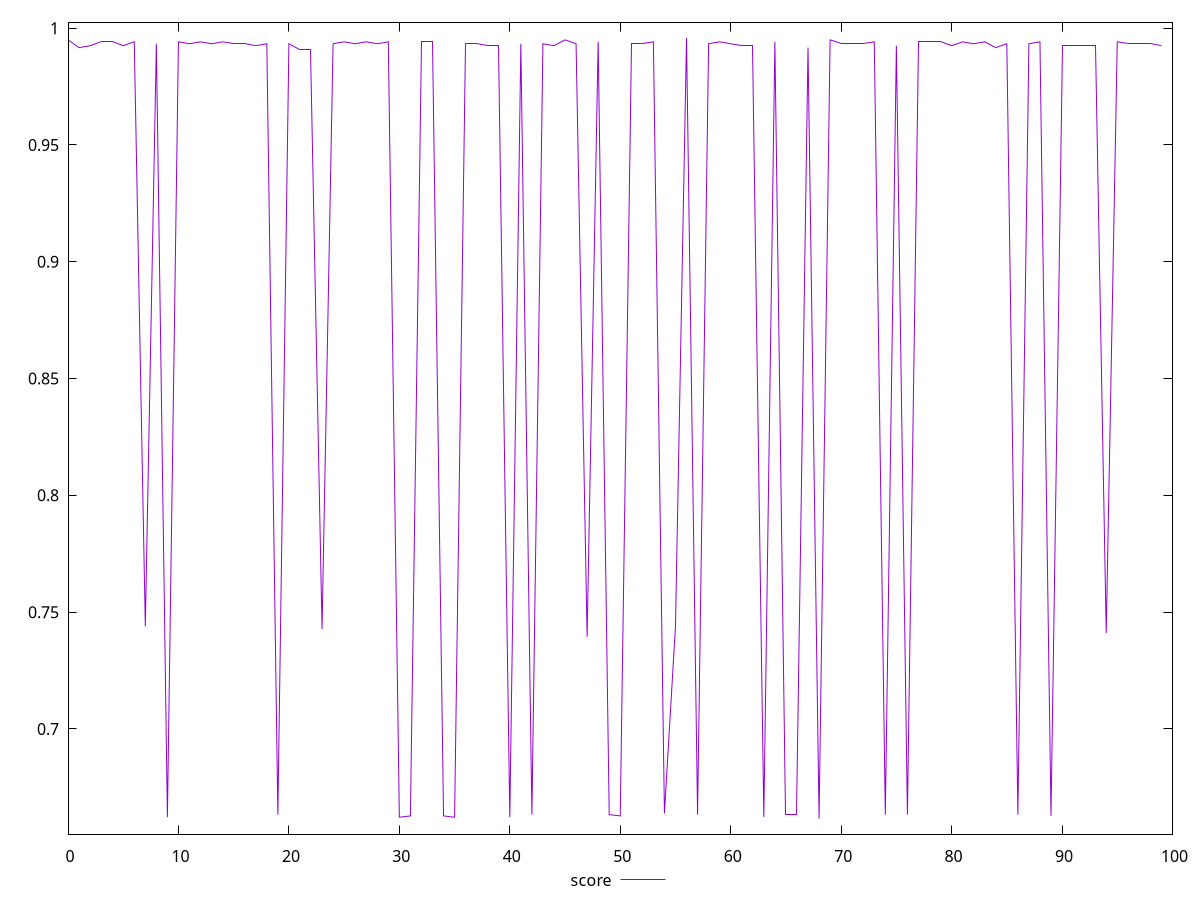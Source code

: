 reset
set terminal svg size 640, 490 enhanced background rgb 'white'
set output "reprap/render-blocking-resources/samples/pages+cached+noexternal+nofonts/score/values.svg"

$score <<EOF
0 0.995
1 0.9916666666666667
2 0.9925
3 0.9941666666666666
4 0.9941666666666666
5 0.9925
6 0.9941666666666666
7 0.7438888888888889
8 0.9933333333333333
9 0.6622222222222223
10 0.9941666666666666
11 0.9933333333333333
12 0.9941666666666666
13 0.9933333333333333
14 0.9941666666666666
15 0.9933333333333333
16 0.9933333333333333
17 0.9925
18 0.9933333333333333
19 0.6633333333333333
20 0.9933333333333333
21 0.9908333333333333
22 0.9908333333333333
23 0.7427777777777778
24 0.9933333333333333
25 0.9941666666666666
26 0.9933333333333333
27 0.9941666666666666
28 0.9933333333333333
29 0.9941666666666666
30 0.6622222222222223
31 0.6627777777777778
32 0.9941666666666666
33 0.9941666666666666
34 0.6627777777777778
35 0.6622222222222223
36 0.9933333333333333
37 0.9933333333333333
38 0.9925
39 0.9925
40 0.6622222222222223
41 0.9933333333333333
42 0.6633333333333333
43 0.9933333333333333
44 0.9925
45 0.995
46 0.9933333333333333
47 0.7394444444444445
48 0.9941666666666666
49 0.6633333333333333
50 0.6627777777777778
51 0.9933333333333333
52 0.9933333333333333
53 0.9941666666666666
54 0.6638888888888889
55 0.7438888888888889
56 0.9958333333333333
57 0.6633333333333333
58 0.9933333333333333
59 0.9941666666666666
60 0.9933333333333333
61 0.9925
62 0.9925
63 0.6622222222222223
64 0.9941666666666666
65 0.6633333333333333
66 0.6633333333333333
67 0.9916666666666667
68 0.6616666666666666
69 0.995
70 0.9933333333333333
71 0.9933333333333333
72 0.9933333333333333
73 0.9941666666666666
74 0.6633333333333333
75 0.9925
76 0.6633333333333333
77 0.9941666666666666
78 0.9941666666666666
79 0.9941666666666666
80 0.9925
81 0.9941666666666666
82 0.9933333333333333
83 0.9941666666666666
84 0.9916666666666667
85 0.9933333333333333
86 0.6633333333333333
87 0.9933333333333333
88 0.9941666666666666
89 0.6627777777777778
90 0.9925
91 0.9925
92 0.9925
93 0.9925
94 0.7411111111111112
95 0.9941666666666666
96 0.9933333333333333
97 0.9933333333333333
98 0.9933333333333333
99 0.9925
EOF

set key outside below
set yrange [0.6549833333333333:1.0025166666666667]

plot \
  $score title "score" with line, \


reset